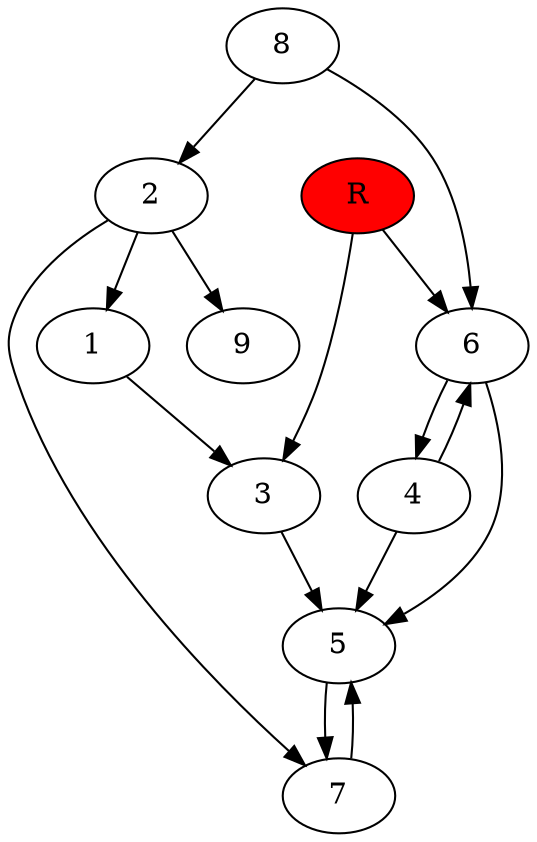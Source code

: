 digraph prb38972 {
	1
	2
	3
	4
	5
	6
	7
	8
	R [fillcolor="#ff0000" style=filled]
	1 -> 3
	2 -> 1
	2 -> 7
	2 -> 9
	3 -> 5
	4 -> 5
	4 -> 6
	5 -> 7
	6 -> 4
	6 -> 5
	7 -> 5
	8 -> 2
	8 -> 6
	R -> 3
	R -> 6
}
